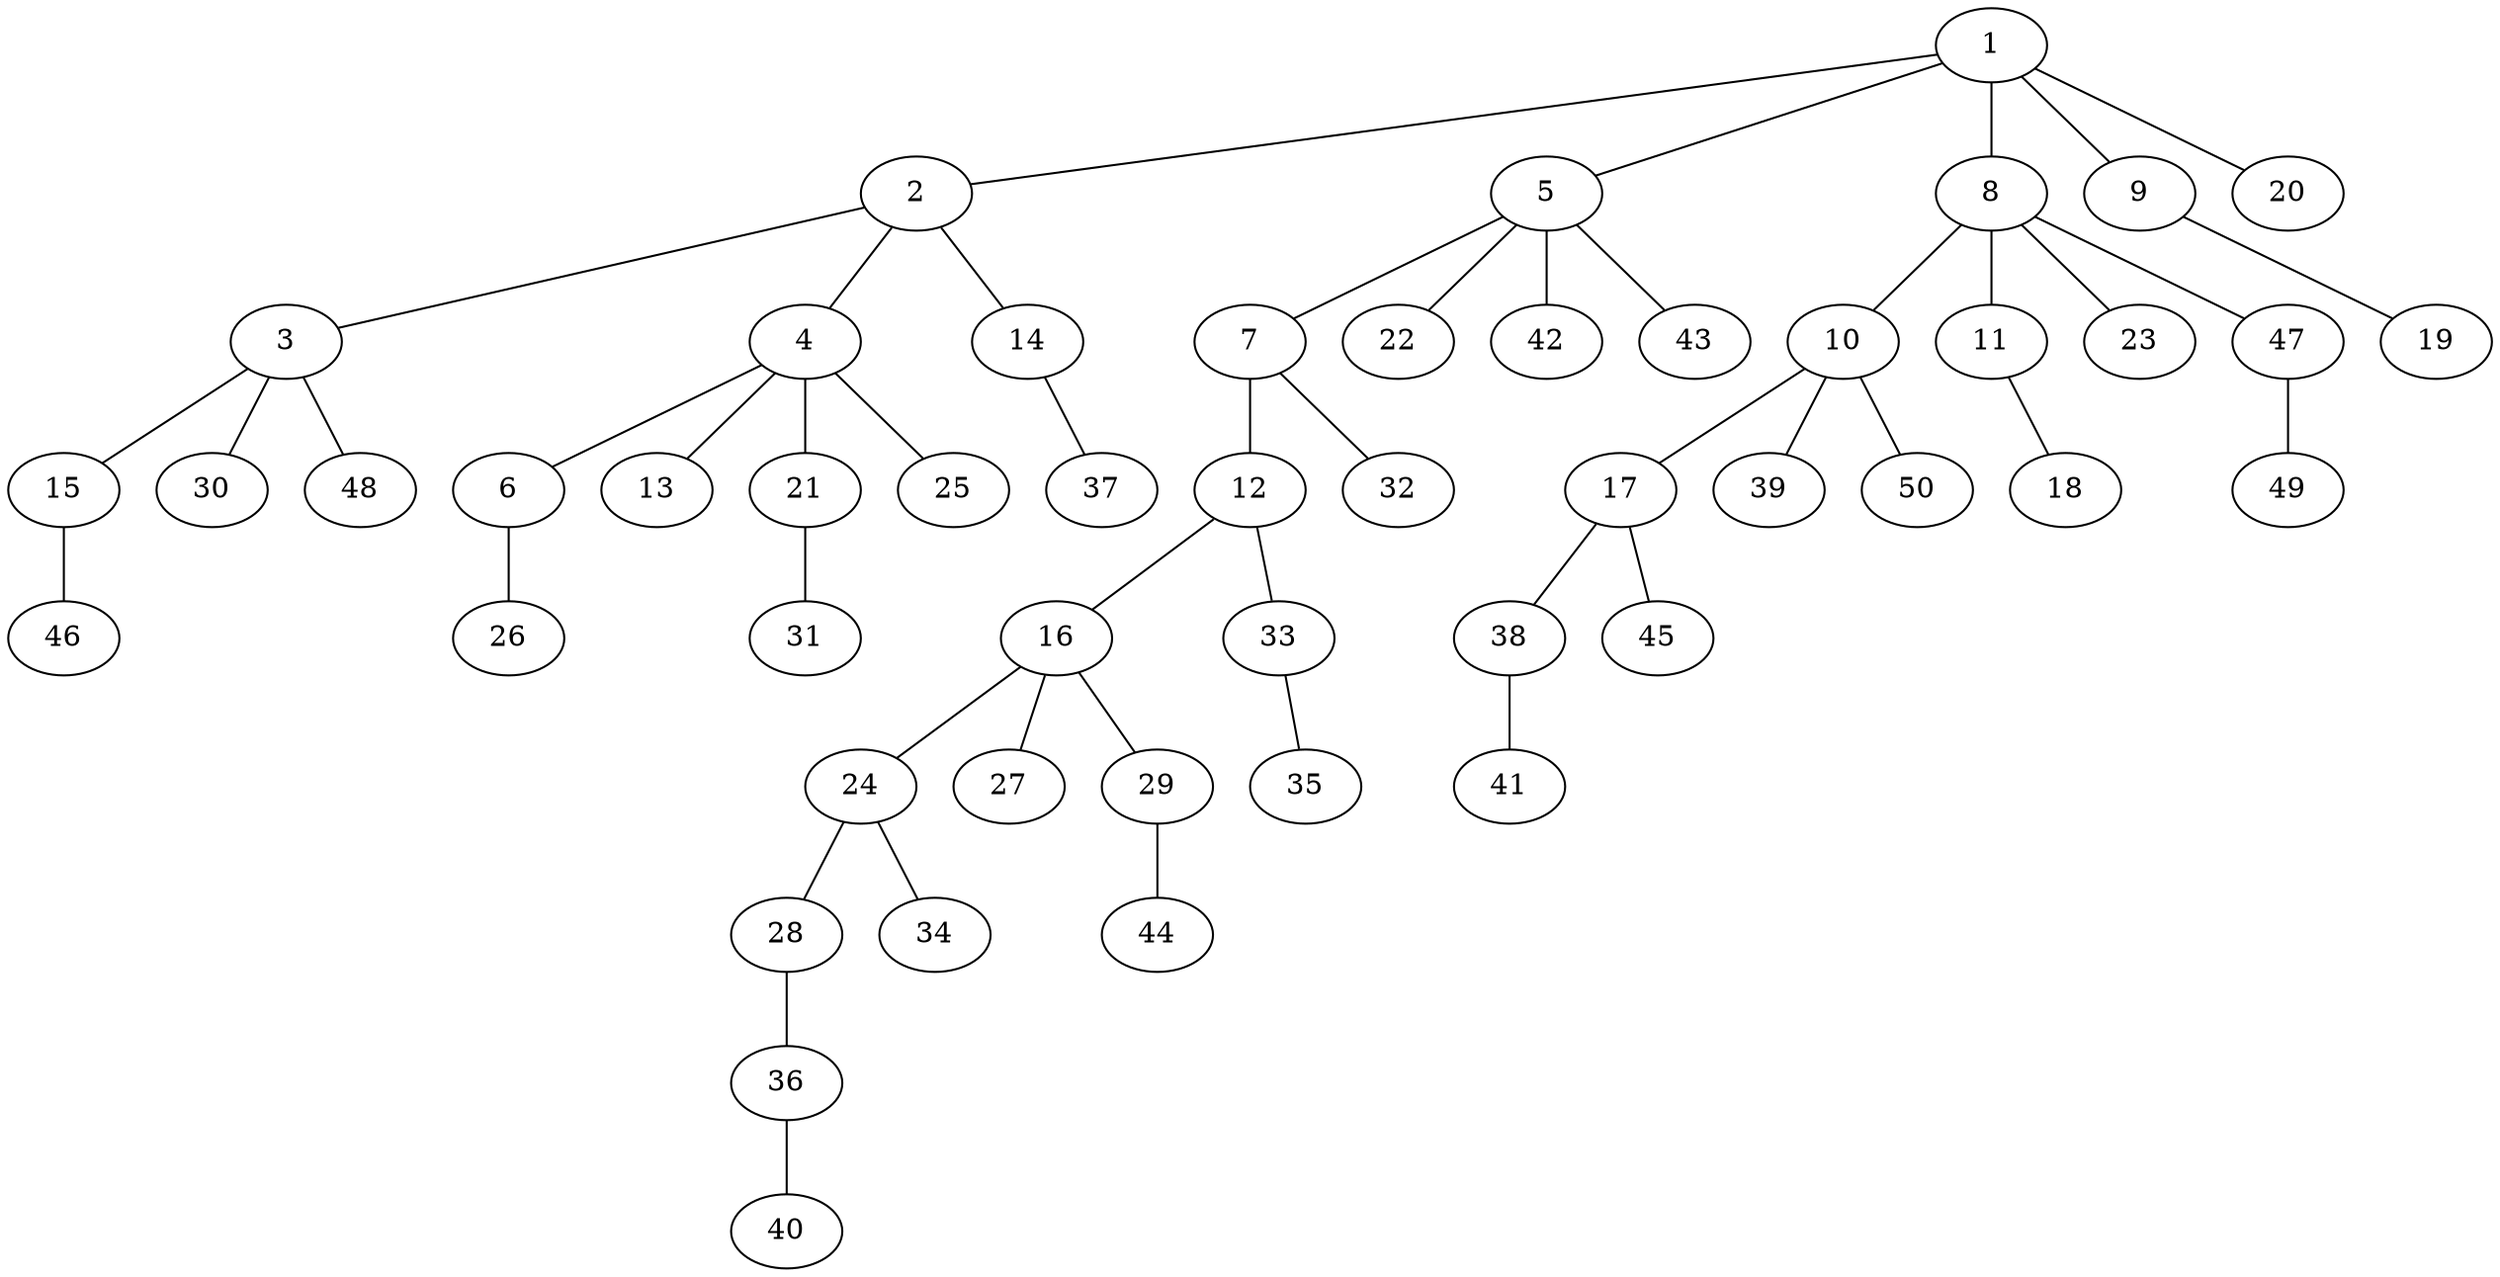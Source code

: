 graph graphname {1--2
1--5
1--8
1--9
1--20
2--3
2--4
2--14
3--15
3--30
3--48
4--6
4--13
4--21
4--25
5--7
5--22
5--42
5--43
6--26
7--12
7--32
8--10
8--11
8--23
8--47
9--19
10--17
10--39
10--50
11--18
12--16
12--33
14--37
15--46
16--24
16--27
16--29
17--38
17--45
21--31
24--28
24--34
28--36
29--44
33--35
36--40
38--41
47--49
}